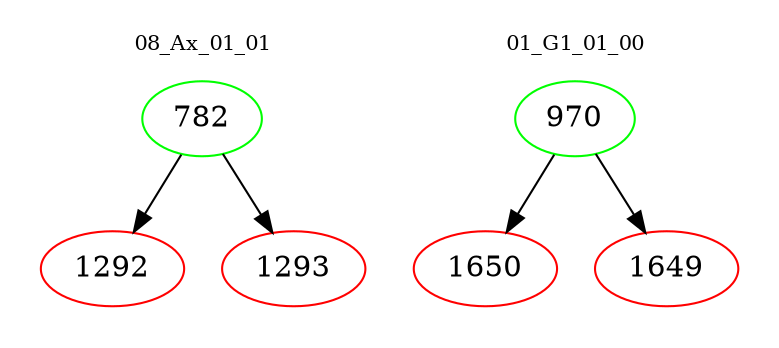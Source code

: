 digraph{
subgraph cluster_0 {
color = white
label = "08_Ax_01_01";
fontsize=10;
T0_782 [label="782", color="green"]
T0_782 -> T0_1292 [color="black"]
T0_1292 [label="1292", color="red"]
T0_782 -> T0_1293 [color="black"]
T0_1293 [label="1293", color="red"]
}
subgraph cluster_1 {
color = white
label = "01_G1_01_00";
fontsize=10;
T1_970 [label="970", color="green"]
T1_970 -> T1_1650 [color="black"]
T1_1650 [label="1650", color="red"]
T1_970 -> T1_1649 [color="black"]
T1_1649 [label="1649", color="red"]
}
}
